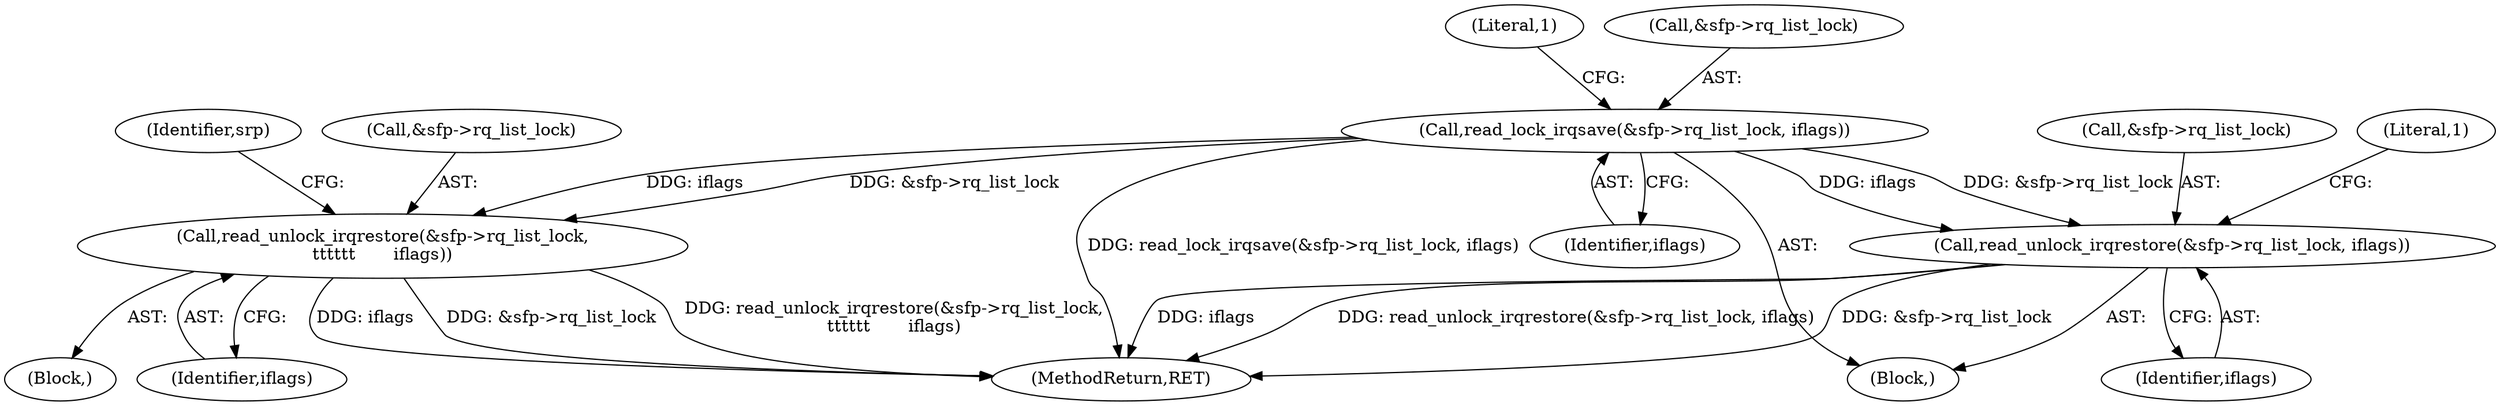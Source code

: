digraph "0_linux_3e0097499839e0fe3af380410eababe5a47c4cf9_0@API" {
"1000520" [label="(Call,read_lock_irqsave(&sfp->rq_list_lock, iflags))"];
"1000539" [label="(Call,read_unlock_irqrestore(&sfp->rq_list_lock,\n\t\t\t\t\t\t       iflags))"];
"1000554" [label="(Call,read_unlock_irqrestore(&sfp->rq_list_lock, iflags))"];
"1000525" [label="(Identifier,iflags)"];
"1000530" [label="(Literal,1)"];
"1000520" [label="(Call,read_lock_irqsave(&sfp->rq_list_lock, iflags))"];
"1000539" [label="(Call,read_unlock_irqrestore(&sfp->rq_list_lock,\n\t\t\t\t\t\t       iflags))"];
"1000538" [label="(Block,)"];
"1000559" [label="(Identifier,iflags)"];
"1000555" [label="(Call,&sfp->rq_list_lock)"];
"1000540" [label="(Call,&sfp->rq_list_lock)"];
"1000548" [label="(Identifier,srp)"];
"1000521" [label="(Call,&sfp->rq_list_lock)"];
"1000562" [label="(Literal,1)"];
"1000167" [label="(Block,)"];
"1001060" [label="(MethodReturn,RET)"];
"1000544" [label="(Identifier,iflags)"];
"1000554" [label="(Call,read_unlock_irqrestore(&sfp->rq_list_lock, iflags))"];
"1000520" -> "1000167"  [label="AST: "];
"1000520" -> "1000525"  [label="CFG: "];
"1000521" -> "1000520"  [label="AST: "];
"1000525" -> "1000520"  [label="AST: "];
"1000530" -> "1000520"  [label="CFG: "];
"1000520" -> "1001060"  [label="DDG: read_lock_irqsave(&sfp->rq_list_lock, iflags)"];
"1000520" -> "1000539"  [label="DDG: &sfp->rq_list_lock"];
"1000520" -> "1000539"  [label="DDG: iflags"];
"1000520" -> "1000554"  [label="DDG: &sfp->rq_list_lock"];
"1000520" -> "1000554"  [label="DDG: iflags"];
"1000539" -> "1000538"  [label="AST: "];
"1000539" -> "1000544"  [label="CFG: "];
"1000540" -> "1000539"  [label="AST: "];
"1000544" -> "1000539"  [label="AST: "];
"1000548" -> "1000539"  [label="CFG: "];
"1000539" -> "1001060"  [label="DDG: &sfp->rq_list_lock"];
"1000539" -> "1001060"  [label="DDG: read_unlock_irqrestore(&sfp->rq_list_lock,\n\t\t\t\t\t\t       iflags)"];
"1000539" -> "1001060"  [label="DDG: iflags"];
"1000554" -> "1000167"  [label="AST: "];
"1000554" -> "1000559"  [label="CFG: "];
"1000555" -> "1000554"  [label="AST: "];
"1000559" -> "1000554"  [label="AST: "];
"1000562" -> "1000554"  [label="CFG: "];
"1000554" -> "1001060"  [label="DDG: read_unlock_irqrestore(&sfp->rq_list_lock, iflags)"];
"1000554" -> "1001060"  [label="DDG: &sfp->rq_list_lock"];
"1000554" -> "1001060"  [label="DDG: iflags"];
}
